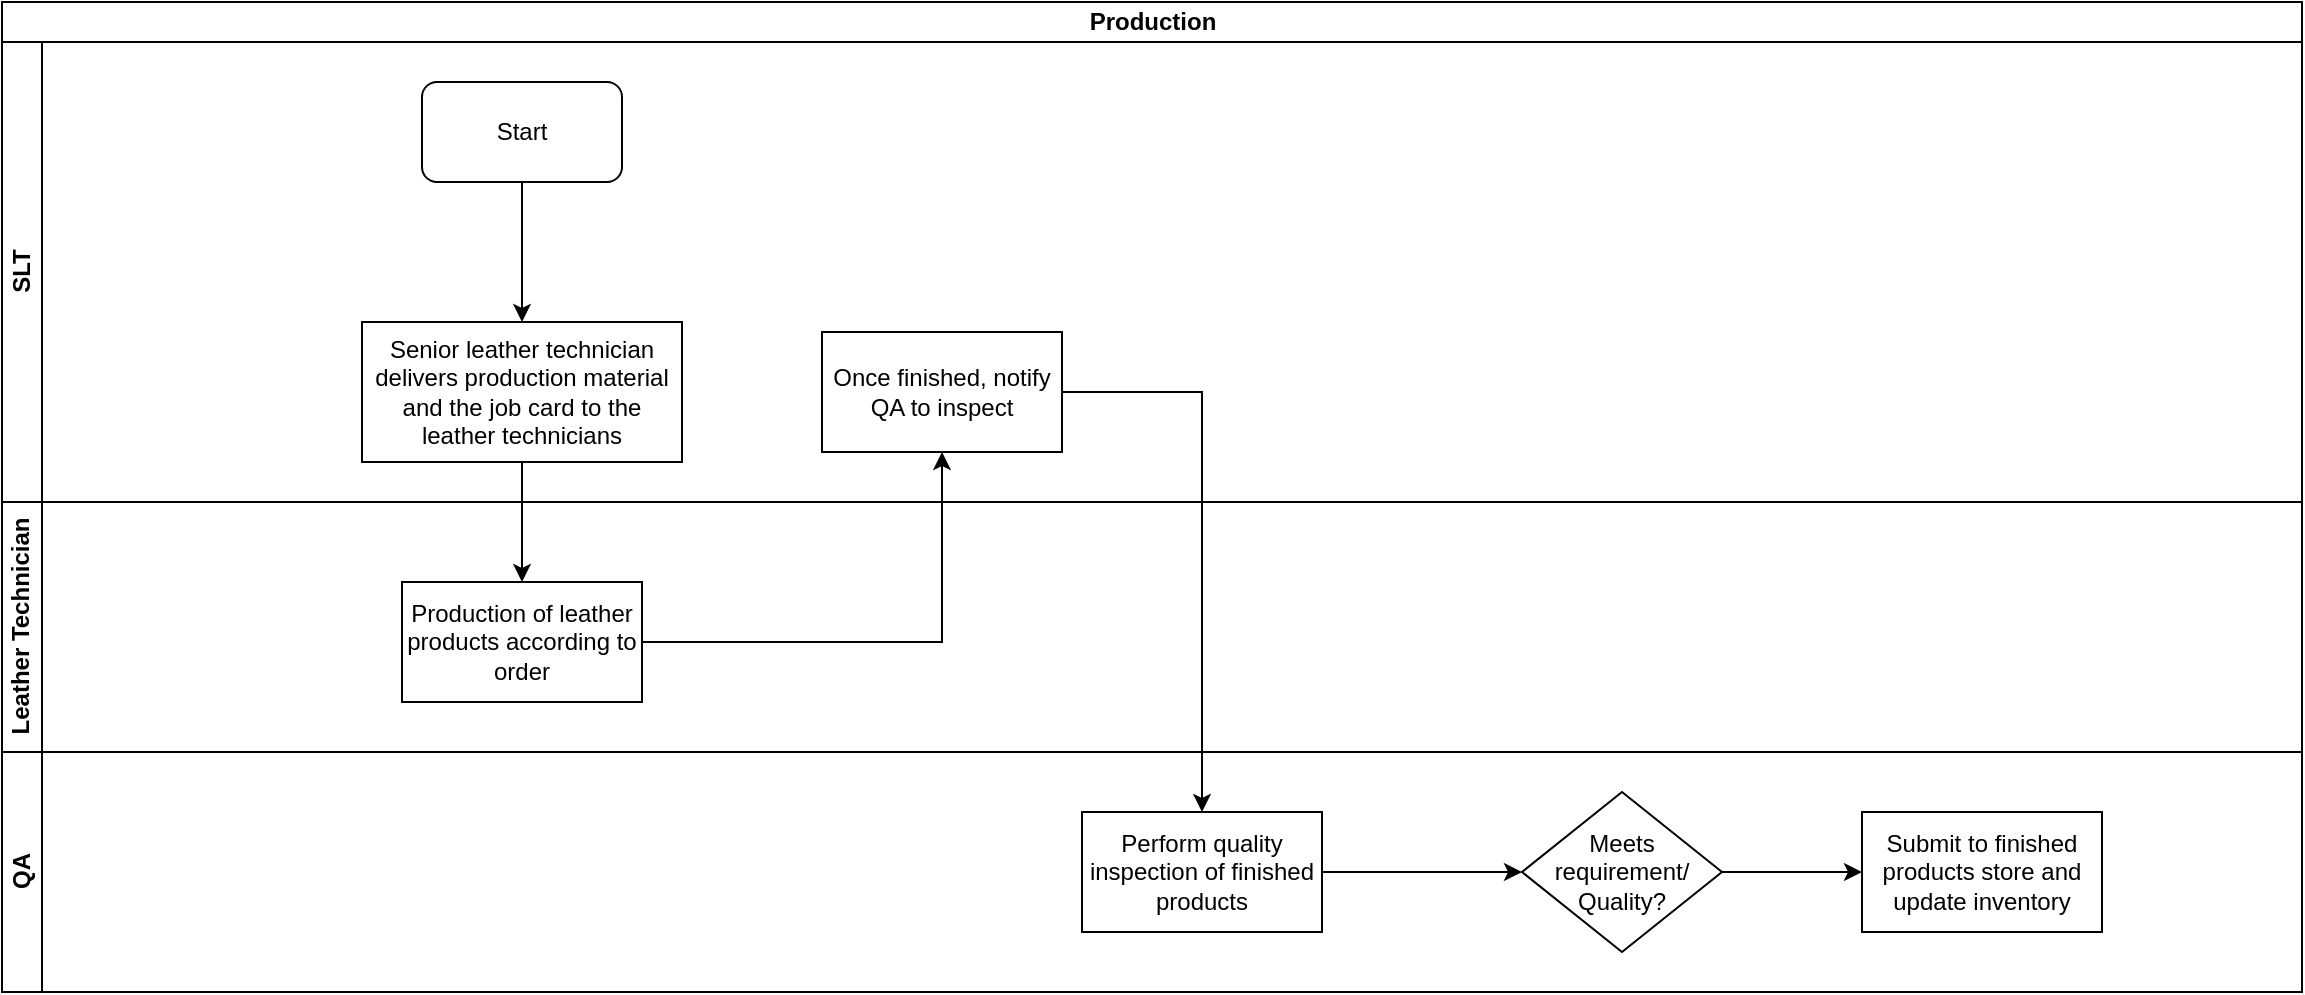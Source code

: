 <mxfile version="13.10.6" type="github">
  <diagram id="o7_8EQ_F5hT5oQO3mwsf" name="Page-1">
    <mxGraphModel dx="1038" dy="547" grid="1" gridSize="10" guides="1" tooltips="1" connect="1" arrows="1" fold="1" page="1" pageScale="1" pageWidth="1169" pageHeight="827" math="0" shadow="0">
      <root>
        <mxCell id="0" />
        <mxCell id="1" parent="0" />
        <mxCell id="xW_DpHAZmuYJ1CRfOqS2-1" value="Production" style="swimlane;html=1;childLayout=stackLayout;resizeParent=1;resizeParentMax=0;horizontal=1;startSize=20;horizontalStack=0;" vertex="1" parent="1">
          <mxGeometry x="10" y="10" width="1150" height="495" as="geometry" />
        </mxCell>
        <mxCell id="xW_DpHAZmuYJ1CRfOqS2-2" value="SLT" style="swimlane;html=1;startSize=20;horizontal=0;" vertex="1" parent="xW_DpHAZmuYJ1CRfOqS2-1">
          <mxGeometry y="20" width="1150" height="230" as="geometry" />
        </mxCell>
        <mxCell id="xW_DpHAZmuYJ1CRfOqS2-5" value="Start" style="rounded=1;whiteSpace=wrap;html=1;" vertex="1" parent="xW_DpHAZmuYJ1CRfOqS2-2">
          <mxGeometry x="210" y="20" width="100" height="50" as="geometry" />
        </mxCell>
        <mxCell id="xW_DpHAZmuYJ1CRfOqS2-8" value="Senior leather technician delivers production material and the job card to the leather technicians" style="rounded=0;whiteSpace=wrap;html=1;" vertex="1" parent="xW_DpHAZmuYJ1CRfOqS2-2">
          <mxGeometry x="180" y="140" width="160" height="70" as="geometry" />
        </mxCell>
        <mxCell id="xW_DpHAZmuYJ1CRfOqS2-7" value="" style="edgeStyle=orthogonalEdgeStyle;rounded=0;orthogonalLoop=1;jettySize=auto;html=1;entryX=0.5;entryY=0;entryDx=0;entryDy=0;" edge="1" parent="xW_DpHAZmuYJ1CRfOqS2-2" source="xW_DpHAZmuYJ1CRfOqS2-5" target="xW_DpHAZmuYJ1CRfOqS2-8">
          <mxGeometry relative="1" as="geometry">
            <mxPoint x="260" y="135" as="targetPoint" />
          </mxGeometry>
        </mxCell>
        <mxCell id="xW_DpHAZmuYJ1CRfOqS2-11" value="Once finished, notify QA to inspect" style="whiteSpace=wrap;html=1;rounded=0;" vertex="1" parent="xW_DpHAZmuYJ1CRfOqS2-2">
          <mxGeometry x="410" y="145" width="120" height="60" as="geometry" />
        </mxCell>
        <mxCell id="xW_DpHAZmuYJ1CRfOqS2-3" value="Leather Technician" style="swimlane;html=1;startSize=20;horizontal=0;" vertex="1" parent="xW_DpHAZmuYJ1CRfOqS2-1">
          <mxGeometry y="250" width="1150" height="125" as="geometry" />
        </mxCell>
        <mxCell id="xW_DpHAZmuYJ1CRfOqS2-9" value="Production of leather products according to order" style="whiteSpace=wrap;html=1;rounded=0;" vertex="1" parent="xW_DpHAZmuYJ1CRfOqS2-3">
          <mxGeometry x="200" y="40" width="120" height="60" as="geometry" />
        </mxCell>
        <mxCell id="xW_DpHAZmuYJ1CRfOqS2-4" value="QA" style="swimlane;html=1;startSize=20;horizontal=0;" vertex="1" parent="xW_DpHAZmuYJ1CRfOqS2-1">
          <mxGeometry y="375" width="1150" height="120" as="geometry" />
        </mxCell>
        <mxCell id="xW_DpHAZmuYJ1CRfOqS2-13" value="Perform quality inspection of finished products" style="whiteSpace=wrap;html=1;rounded=0;" vertex="1" parent="xW_DpHAZmuYJ1CRfOqS2-4">
          <mxGeometry x="540" y="30" width="120" height="60" as="geometry" />
        </mxCell>
        <mxCell id="xW_DpHAZmuYJ1CRfOqS2-10" value="" style="edgeStyle=orthogonalEdgeStyle;rounded=0;orthogonalLoop=1;jettySize=auto;html=1;" edge="1" parent="xW_DpHAZmuYJ1CRfOqS2-1" source="xW_DpHAZmuYJ1CRfOqS2-8" target="xW_DpHAZmuYJ1CRfOqS2-9">
          <mxGeometry relative="1" as="geometry" />
        </mxCell>
        <mxCell id="xW_DpHAZmuYJ1CRfOqS2-12" value="" style="edgeStyle=orthogonalEdgeStyle;rounded=0;orthogonalLoop=1;jettySize=auto;html=1;" edge="1" parent="xW_DpHAZmuYJ1CRfOqS2-1" source="xW_DpHAZmuYJ1CRfOqS2-9" target="xW_DpHAZmuYJ1CRfOqS2-11">
          <mxGeometry relative="1" as="geometry" />
        </mxCell>
        <mxCell id="xW_DpHAZmuYJ1CRfOqS2-14" value="" style="edgeStyle=orthogonalEdgeStyle;rounded=0;orthogonalLoop=1;jettySize=auto;html=1;" edge="1" parent="xW_DpHAZmuYJ1CRfOqS2-1" source="xW_DpHAZmuYJ1CRfOqS2-11" target="xW_DpHAZmuYJ1CRfOqS2-13">
          <mxGeometry relative="1" as="geometry" />
        </mxCell>
        <mxCell id="xW_DpHAZmuYJ1CRfOqS2-18" value="" style="edgeStyle=orthogonalEdgeStyle;rounded=0;orthogonalLoop=1;jettySize=auto;html=1;" edge="1" parent="1" source="xW_DpHAZmuYJ1CRfOqS2-15" target="xW_DpHAZmuYJ1CRfOqS2-17">
          <mxGeometry relative="1" as="geometry" />
        </mxCell>
        <mxCell id="xW_DpHAZmuYJ1CRfOqS2-15" value="Meets requirement/ Quality?" style="rhombus;whiteSpace=wrap;html=1;rounded=0;" vertex="1" parent="1">
          <mxGeometry x="770" y="405" width="100" height="80" as="geometry" />
        </mxCell>
        <mxCell id="xW_DpHAZmuYJ1CRfOqS2-16" value="" style="edgeStyle=orthogonalEdgeStyle;rounded=0;orthogonalLoop=1;jettySize=auto;html=1;" edge="1" parent="1" source="xW_DpHAZmuYJ1CRfOqS2-13" target="xW_DpHAZmuYJ1CRfOqS2-15">
          <mxGeometry relative="1" as="geometry" />
        </mxCell>
        <mxCell id="xW_DpHAZmuYJ1CRfOqS2-17" value="Submit to finished products store and update inventory" style="whiteSpace=wrap;html=1;rounded=0;" vertex="1" parent="1">
          <mxGeometry x="940" y="415" width="120" height="60" as="geometry" />
        </mxCell>
      </root>
    </mxGraphModel>
  </diagram>
</mxfile>
